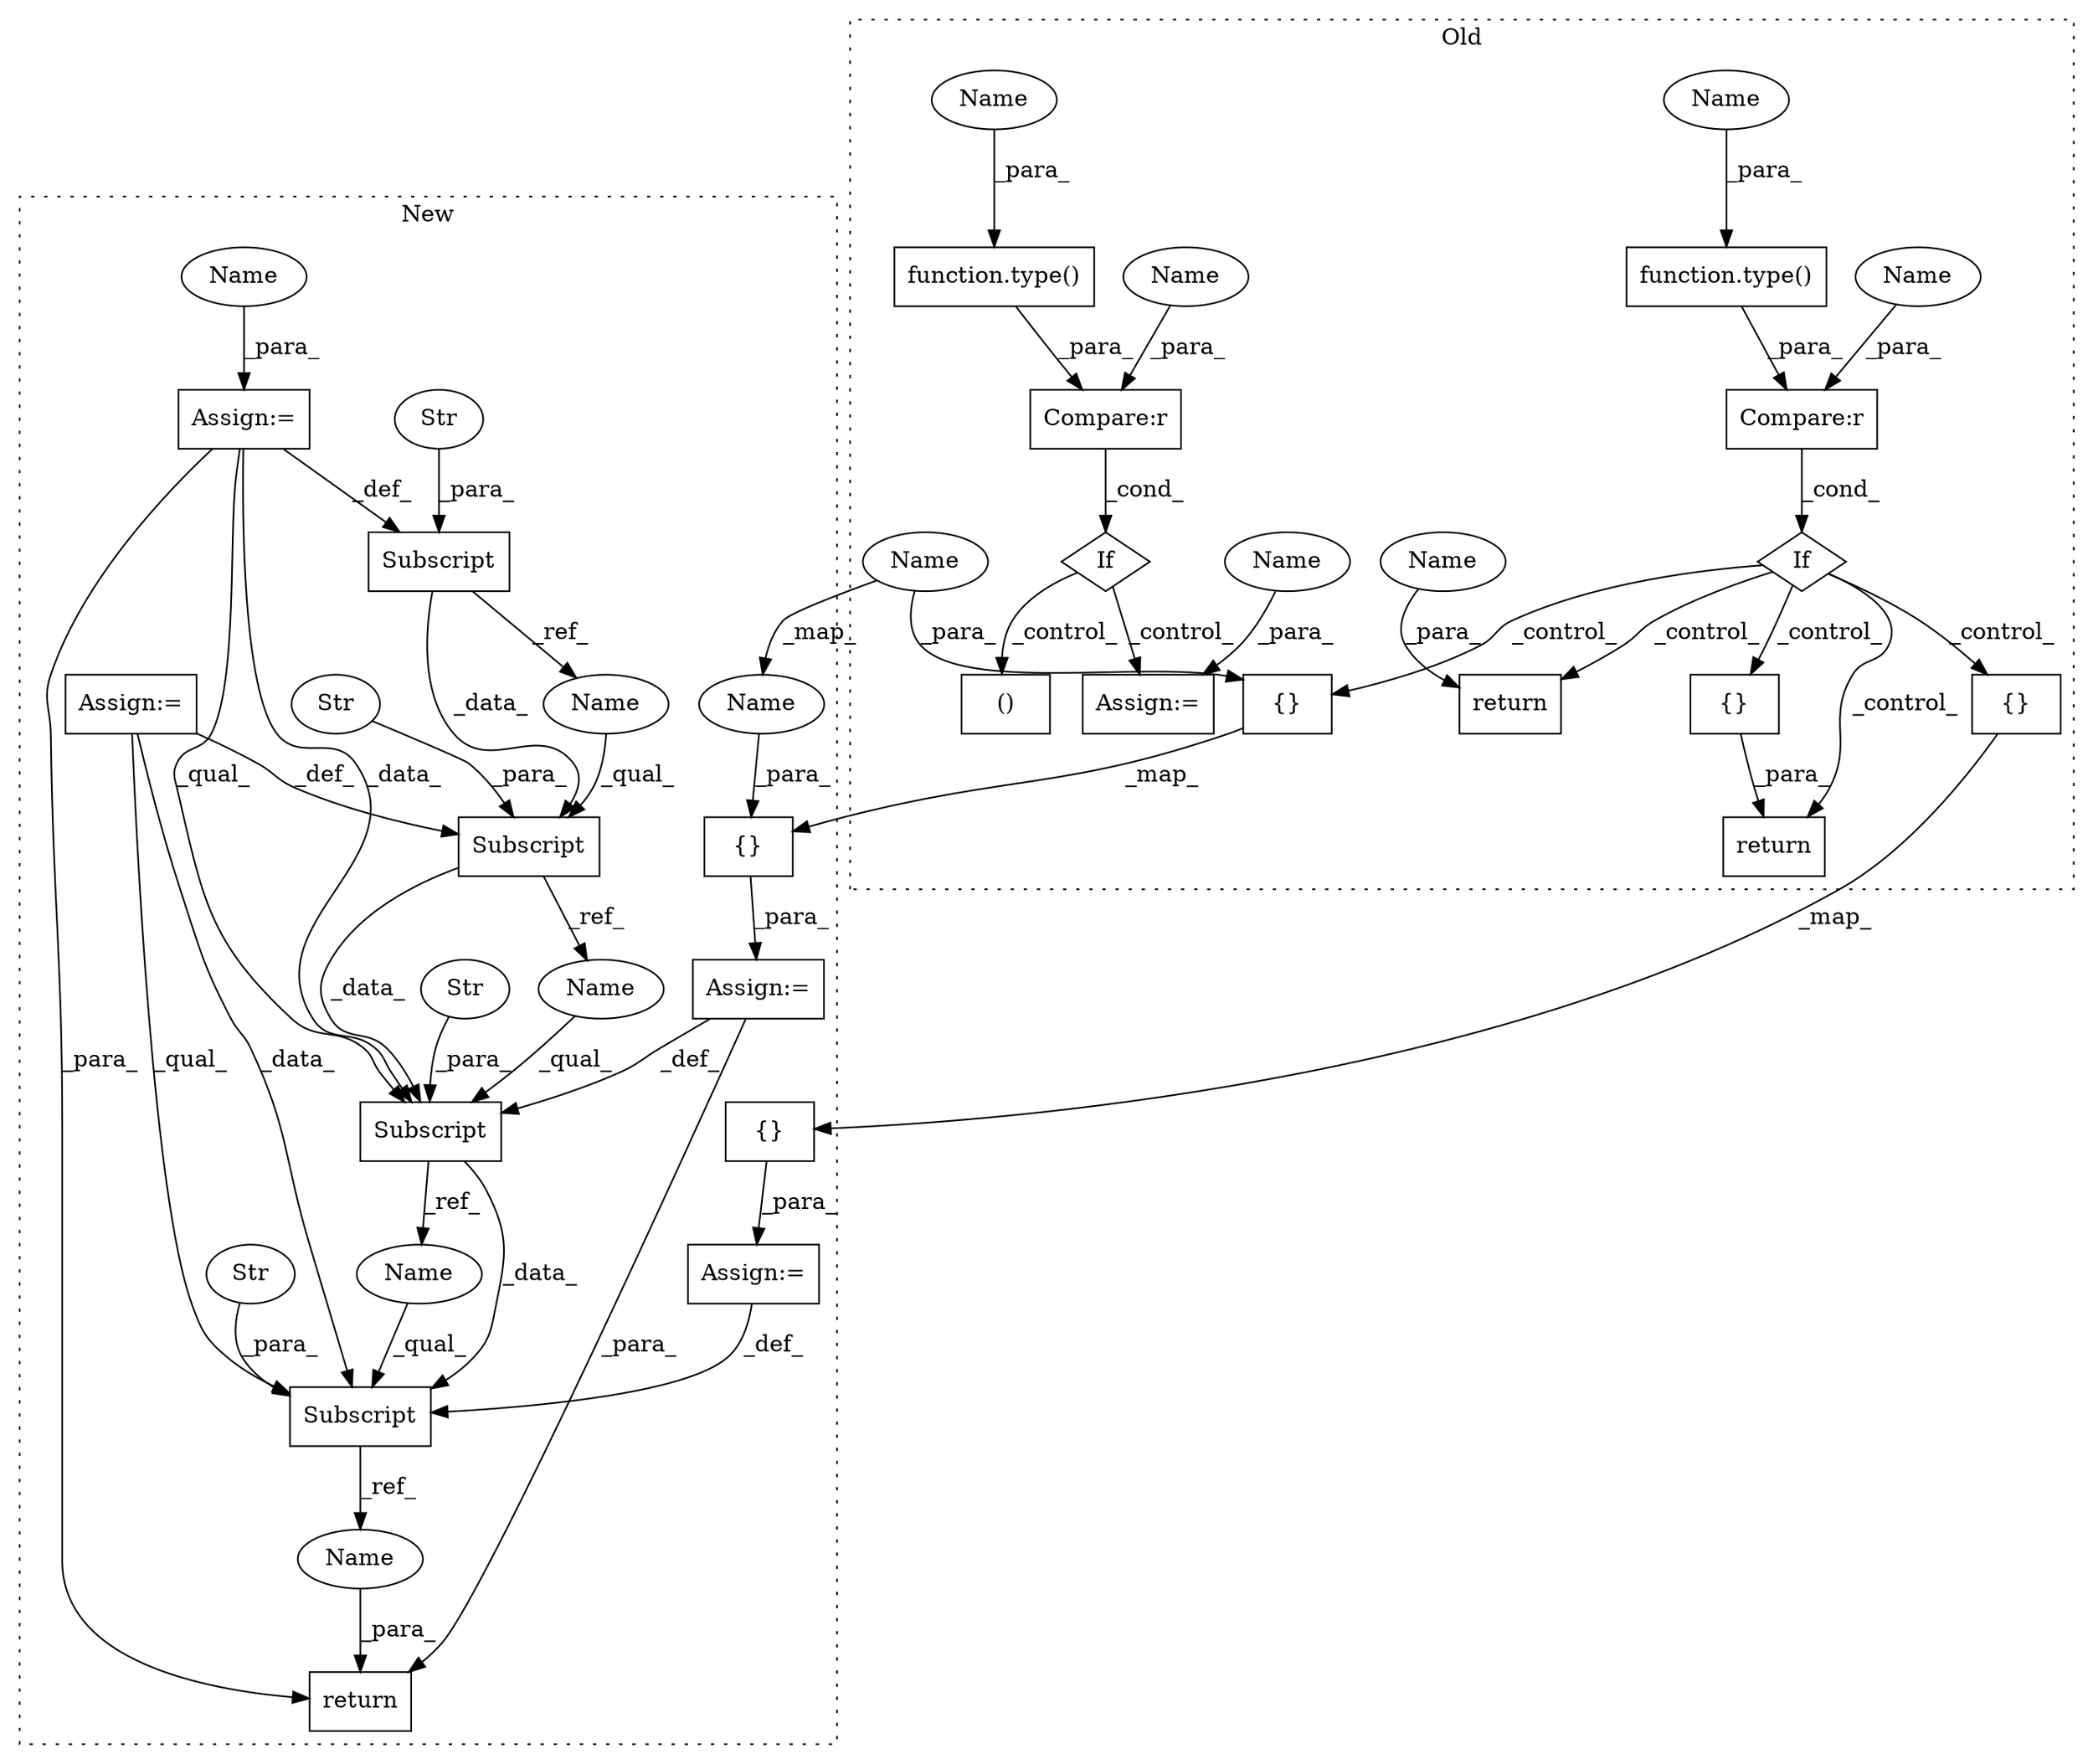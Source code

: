 digraph G {
subgraph cluster0 {
1 [label="function.type()" a="75" s="4635,4646" l="5,1" shape="box"];
3 [label="If" a="96" s="4632,4655" l="3,14" shape="diamond"];
4 [label="Compare:r" a="40" s="4635" l="20" shape="box"];
12 [label="{}" a="95" s="4676,4821" l="1,1" shape="box"];
14 [label="{}" a="59" s="4757,4772" l="1,0" shape="box"];
15 [label="return" a="93" s="4858" l="7" shape="box"];
17 [label="{}" a="59" s="4809,4820" l="1,0" shape="box"];
18 [label="Assign:=" a="68" s="2307" l="7" shape="box"];
19 [label="If" a="96" s="2190,2213" l="3,14" shape="diamond"];
20 [label="Compare:r" a="40" s="2193" l="20" shape="box"];
21 [label="function.type()" a="75" s="2193,2204" l="5,1" shape="box"];
26 [label="return" a="93" s="4669" l="7" shape="box"];
28 [label="()" a="54" s="2307" l="4" shape="box"];
30 [label="Name" a="87" s="2209" l="4" shape="ellipse"];
31 [label="Name" a="87" s="4651" l="4" shape="ellipse"];
32 [label="Name" a="87" s="4640" l="6" shape="ellipse"];
33 [label="Name" a="87" s="2314" l="6" shape="ellipse"];
34 [label="Name" a="87" s="2198" l="6" shape="ellipse"];
36 [label="Name" a="87" s="4770" l="2" shape="ellipse"];
37 [label="Name" a="87" s="4865" l="2" shape="ellipse"];
label = "Old";
style="dotted";
}
subgraph cluster1 {
2 [label="Subscript" a="63" s="4565,0" l="14,0" shape="box"];
5 [label="Str" a="66" s="4572" l="6" shape="ellipse"];
6 [label="Subscript" a="63" s="4595,0" l="18,0" shape="box"];
7 [label="Str" a="66" s="4602" l="10" shape="ellipse"];
8 [label="Subscript" a="63" s="4641,0" l="19,0" shape="box"];
9 [label="Str" a="66" s="4648" l="11" shape="ellipse"];
10 [label="Subscript" a="63" s="4537,0" l="14,0" shape="box"];
11 [label="Str" a="66" s="4544" l="6" shape="ellipse"];
13 [label="{}" a="59" s="4616,4631" l="1,0" shape="box"];
16 [label="{}" a="59" s="4663,4674" l="1,0" shape="box"];
22 [label="Assign:=" a="68" s="4551" l="3" shape="box"];
23 [label="Assign:=" a="68" s="4579" l="3" shape="box"];
24 [label="Assign:=" a="68" s="4660" l="3" shape="box"];
25 [label="Assign:=" a="68" s="4613" l="3" shape="box"];
27 [label="return" a="93" s="4684" l="7" shape="box"];
29 [label="Name" a="87" s="4595" l="6" shape="ellipse"];
35 [label="Name" a="87" s="4641" l="6" shape="ellipse"];
38 [label="Name" a="87" s="4554" l="2" shape="ellipse"];
39 [label="Name" a="87" s="4629" l="2" shape="ellipse"];
40 [label="Name" a="87" s="4691" l="6" shape="ellipse"];
41 [label="Name" a="87" s="4565" l="6" shape="ellipse"];
label = "New";
style="dotted";
}
1 -> 4 [label="_para_"];
2 -> 6 [label="_data_"];
2 -> 29 [label="_ref_"];
3 -> 17 [label="_control_"];
3 -> 15 [label="_control_"];
3 -> 14 [label="_control_"];
3 -> 26 [label="_control_"];
3 -> 12 [label="_control_"];
4 -> 3 [label="_cond_"];
5 -> 2 [label="_para_"];
6 -> 8 [label="_data_"];
6 -> 35 [label="_ref_"];
7 -> 6 [label="_para_"];
8 -> 40 [label="_ref_"];
9 -> 8 [label="_para_"];
10 -> 41 [label="_ref_"];
10 -> 2 [label="_data_"];
11 -> 10 [label="_para_"];
12 -> 26 [label="_para_"];
13 -> 25 [label="_para_"];
14 -> 13 [label="_map_"];
16 -> 24 [label="_para_"];
17 -> 16 [label="_map_"];
19 -> 18 [label="_control_"];
19 -> 28 [label="_control_"];
20 -> 19 [label="_cond_"];
21 -> 20 [label="_para_"];
22 -> 6 [label="_data_"];
22 -> 10 [label="_def_"];
22 -> 27 [label="_para_"];
22 -> 6 [label="_qual_"];
23 -> 2 [label="_def_"];
23 -> 8 [label="_data_"];
23 -> 8 [label="_qual_"];
24 -> 8 [label="_def_"];
25 -> 27 [label="_para_"];
25 -> 6 [label="_def_"];
29 -> 6 [label="_qual_"];
30 -> 20 [label="_para_"];
31 -> 4 [label="_para_"];
32 -> 1 [label="_para_"];
33 -> 18 [label="_para_"];
34 -> 21 [label="_para_"];
35 -> 8 [label="_qual_"];
36 -> 39 [label="_map_"];
36 -> 14 [label="_para_"];
37 -> 15 [label="_para_"];
38 -> 22 [label="_para_"];
39 -> 13 [label="_para_"];
40 -> 27 [label="_para_"];
41 -> 2 [label="_qual_"];
}